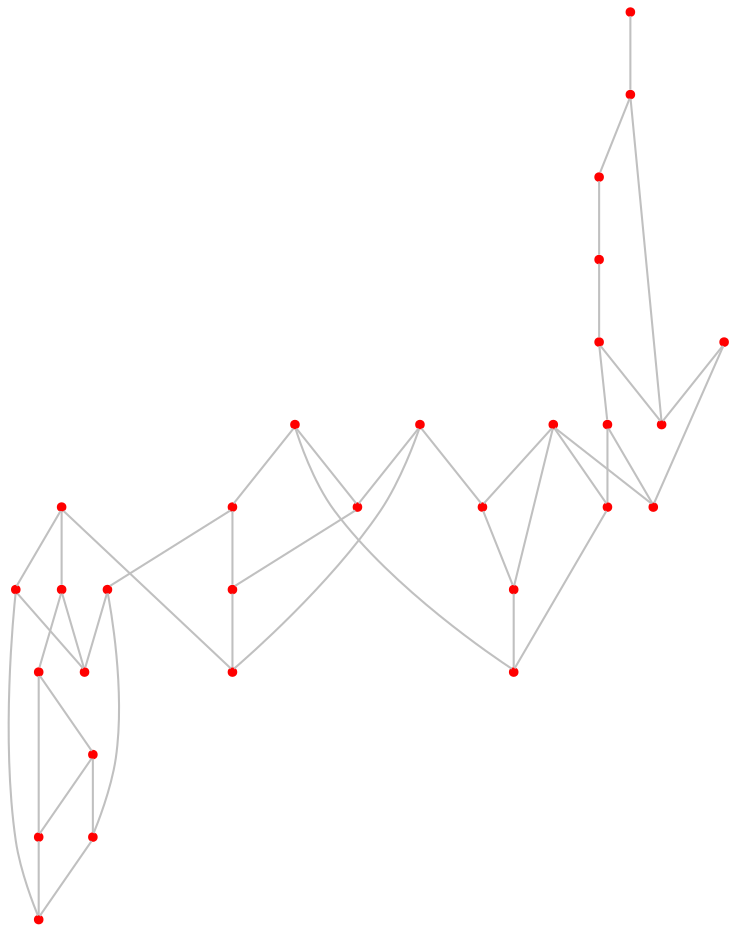 graph {
	0 [color=red shape=point]
	1 [color=red shape=point]
	2 [color=red shape=point]
	3 [color=red shape=point]
	4 [color=red shape=point]
	5 [color=red shape=point]
	6 [color=red shape=point]
	7 [color=red shape=point]
	8 [color=red shape=point]
	9 [color=red shape=point]
	10 [color=red shape=point]
	11 [color=red shape=point]
	12 [color=red shape=point]
	13 [color=red shape=point]
	14 [color=red shape=point]
	15 [color=red shape=point]
	16 [color=red shape=point]
	17 [color=red shape=point]
	18 [color=red shape=point]
	19 [color=red shape=point]
	20 [color=red shape=point]
	21 [color=red shape=point]
	22 [color=red shape=point]
	23 [color=red shape=point]
	24 [color=red shape=point]
	25 [color=red shape=point]
	26 [color=red shape=point]
	27 [color=red shape=point]
	28 [color=red shape=point]
	29 [color=red shape=point]
	1 -- 0 [color=gray]
	2 -- 0 [color=gray]
	3 -- 1 [color=gray]
	3 -- 2 [color=gray]
	4 -- 1 [color=gray]
	4 -- 3 [color=gray]
	6 -- 0 [color=gray]
	6 -- 5 [color=gray]
	7 -- 5 [color=gray]
	7 -- 4 [color=gray]
	8 -- 2 [color=gray]
	8 -- 5 [color=gray]
	10 -- 6 [color=gray]
	10 -- 9 [color=gray]
	10 -- 7 [color=gray]
	11 -- 9 [color=gray]
	12 -- 11 [color=gray]
	12 -- 8 [color=gray]
	13 -- 11 [color=gray]
	15 -- 12 [color=gray]
	15 -- 13 [color=gray]
	15 -- 14 [color=gray]
	16 -- 14 [color=gray]
	17 -- 16 [color=gray]
	18 -- 13 [color=gray]
	18 -- 9 [color=gray]
	18 -- 17 [color=gray]
	19 -- 14 [color=gray]
	21 -- 19 [color=gray]
	21 -- 20 [color=gray]
	22 -- 17 [color=gray]
	22 -- 20 [color=gray]
	22 -- 16 [color=gray]
	22 -- 19 [color=gray]
	24 -- 23 [color=gray]
	24 -- 20 [color=gray]
	25 -- 21 [color=gray]
	25 -- 23 [color=gray]
	26 -- 25 [color=gray]
	27 -- 26 [color=gray]
	28 -- 23 [color=gray]
	28 -- 27 [color=gray]
	29 -- 28 [color=gray]
}
